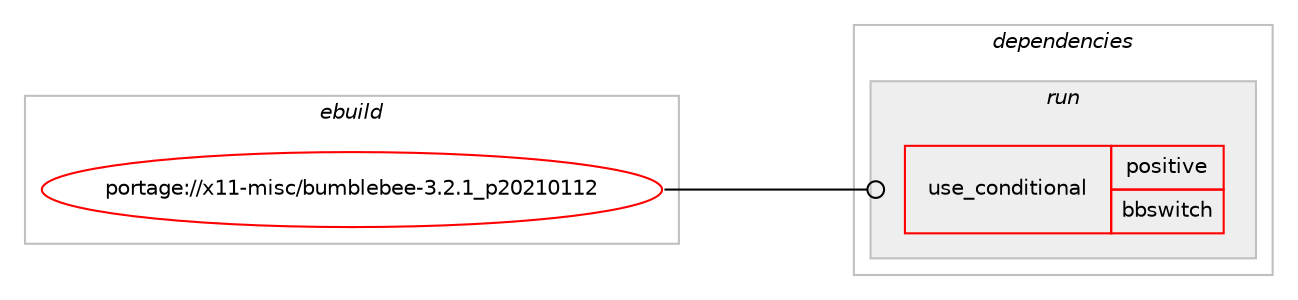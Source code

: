 digraph prolog {

# *************
# Graph options
# *************

newrank=true;
concentrate=true;
compound=true;
graph [rankdir=LR,fontname=Helvetica,fontsize=10,ranksep=1.5];#, ranksep=2.5, nodesep=0.2];
edge  [arrowhead=vee];
node  [fontname=Helvetica,fontsize=10];

# **********
# The ebuild
# **********

subgraph cluster_leftcol {
color=gray;
rank=same;
label=<<i>ebuild</i>>;
id [label="portage://x11-misc/bumblebee-3.2.1_p20210112", color=red, width=4, href="../x11-misc/bumblebee-3.2.1_p20210112.svg"];
}

# ****************
# The dependencies
# ****************

subgraph cluster_midcol {
color=gray;
label=<<i>dependencies</i>>;
subgraph cluster_compile {
fillcolor="#eeeeee";
style=filled;
label=<<i>compile</i>>;
# *** BEGIN UNKNOWN DEPENDENCY TYPE (TODO) ***
# id -> package_dependency(portage://x11-misc/bumblebee-3.2.1_p20210112,install,no,dev-libs,glib,none,[,,],[slot(2)],[])
# *** END UNKNOWN DEPENDENCY TYPE (TODO) ***

# *** BEGIN UNKNOWN DEPENDENCY TYPE (TODO) ***
# id -> package_dependency(portage://x11-misc/bumblebee-3.2.1_p20210112,install,no,dev-libs,libbsd,none,[,,],[],[])
# *** END UNKNOWN DEPENDENCY TYPE (TODO) ***

# *** BEGIN UNKNOWN DEPENDENCY TYPE (TODO) ***
# id -> package_dependency(portage://x11-misc/bumblebee-3.2.1_p20210112,install,no,sys-apps,help2man,none,[,,],[],[])
# *** END UNKNOWN DEPENDENCY TYPE (TODO) ***

# *** BEGIN UNKNOWN DEPENDENCY TYPE (TODO) ***
# id -> package_dependency(portage://x11-misc/bumblebee-3.2.1_p20210112,install,no,sys-apps,kmod,none,[,,],[],[])
# *** END UNKNOWN DEPENDENCY TYPE (TODO) ***

# *** BEGIN UNKNOWN DEPENDENCY TYPE (TODO) ***
# id -> package_dependency(portage://x11-misc/bumblebee-3.2.1_p20210112,install,no,virtual,pkgconfig,none,[,,],[],[])
# *** END UNKNOWN DEPENDENCY TYPE (TODO) ***

# *** BEGIN UNKNOWN DEPENDENCY TYPE (TODO) ***
# id -> package_dependency(portage://x11-misc/bumblebee-3.2.1_p20210112,install,no,x11-libs,libX11,none,[,,],[],[])
# *** END UNKNOWN DEPENDENCY TYPE (TODO) ***

}
subgraph cluster_compileandrun {
fillcolor="#eeeeee";
style=filled;
label=<<i>compile and run</i>>;
}
subgraph cluster_run {
fillcolor="#eeeeee";
style=filled;
label=<<i>run</i>>;
subgraph cond2900 {
dependency4571 [label=<<TABLE BORDER="0" CELLBORDER="1" CELLSPACING="0" CELLPADDING="4"><TR><TD ROWSPAN="3" CELLPADDING="10">use_conditional</TD></TR><TR><TD>positive</TD></TR><TR><TD>bbswitch</TD></TR></TABLE>>, shape=none, color=red];
# *** BEGIN UNKNOWN DEPENDENCY TYPE (TODO) ***
# dependency4571 -> package_dependency(portage://x11-misc/bumblebee-3.2.1_p20210112,run,no,sys-power,bbswitch,none,[,,],[],[])
# *** END UNKNOWN DEPENDENCY TYPE (TODO) ***

}
id:e -> dependency4571:w [weight=20,style="solid",arrowhead="odot"];
# *** BEGIN UNKNOWN DEPENDENCY TYPE (TODO) ***
# id -> package_dependency(portage://x11-misc/bumblebee-3.2.1_p20210112,run,no,dev-libs,glib,none,[,,],[slot(2)],[])
# *** END UNKNOWN DEPENDENCY TYPE (TODO) ***

# *** BEGIN UNKNOWN DEPENDENCY TYPE (TODO) ***
# id -> package_dependency(portage://x11-misc/bumblebee-3.2.1_p20210112,run,no,dev-libs,libbsd,none,[,,],[],[])
# *** END UNKNOWN DEPENDENCY TYPE (TODO) ***

# *** BEGIN UNKNOWN DEPENDENCY TYPE (TODO) ***
# id -> package_dependency(portage://x11-misc/bumblebee-3.2.1_p20210112,run,no,sys-apps,kmod,none,[,,],[],[])
# *** END UNKNOWN DEPENDENCY TYPE (TODO) ***

# *** BEGIN UNKNOWN DEPENDENCY TYPE (TODO) ***
# id -> package_dependency(portage://x11-misc/bumblebee-3.2.1_p20210112,run,no,virtual,opengl,none,[,,],[],[])
# *** END UNKNOWN DEPENDENCY TYPE (TODO) ***

# *** BEGIN UNKNOWN DEPENDENCY TYPE (TODO) ***
# id -> package_dependency(portage://x11-misc/bumblebee-3.2.1_p20210112,run,no,x11-base,xorg-drivers,none,[,,],[],[use(optenable(video_cards_nvidia),none),use(optenable(video_cards_nouveau),none)])
# *** END UNKNOWN DEPENDENCY TYPE (TODO) ***

# *** BEGIN UNKNOWN DEPENDENCY TYPE (TODO) ***
# id -> package_dependency(portage://x11-misc/bumblebee-3.2.1_p20210112,run,no,x11-libs,libX11,none,[,,],[],[])
# *** END UNKNOWN DEPENDENCY TYPE (TODO) ***

}
}

# **************
# The candidates
# **************

subgraph cluster_choices {
rank=same;
color=gray;
label=<<i>candidates</i>>;

}

}
